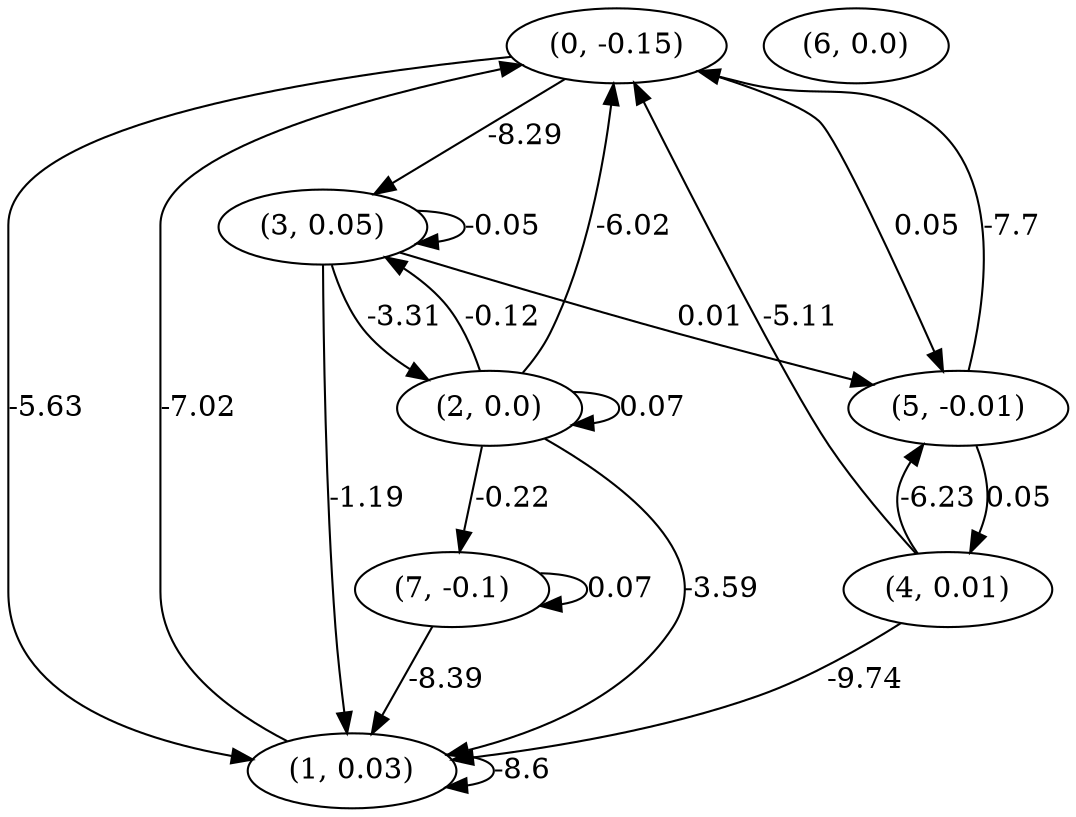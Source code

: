 digraph {
    0 [ label = "(0, -0.15)" ]
    1 [ label = "(1, 0.03)" ]
    2 [ label = "(2, 0.0)" ]
    3 [ label = "(3, 0.05)" ]
    4 [ label = "(4, 0.01)" ]
    5 [ label = "(5, -0.01)" ]
    6 [ label = "(6, 0.0)" ]
    7 [ label = "(7, -0.1)" ]
    1 -> 1 [ label = "-8.6" ]
    2 -> 2 [ label = "0.07" ]
    3 -> 3 [ label = "-0.05" ]
    7 -> 7 [ label = "0.07" ]
    1 -> 0 [ label = "-7.02" ]
    2 -> 0 [ label = "-6.02" ]
    4 -> 0 [ label = "-5.11" ]
    5 -> 0 [ label = "-7.7" ]
    0 -> 1 [ label = "-5.63" ]
    2 -> 1 [ label = "-3.59" ]
    3 -> 1 [ label = "-1.19" ]
    4 -> 1 [ label = "-9.74" ]
    7 -> 1 [ label = "-8.39" ]
    3 -> 2 [ label = "-3.31" ]
    0 -> 3 [ label = "-8.29" ]
    2 -> 3 [ label = "-0.12" ]
    5 -> 4 [ label = "0.05" ]
    0 -> 5 [ label = "0.05" ]
    3 -> 5 [ label = "0.01" ]
    4 -> 5 [ label = "-6.23" ]
    2 -> 7 [ label = "-0.22" ]
}

